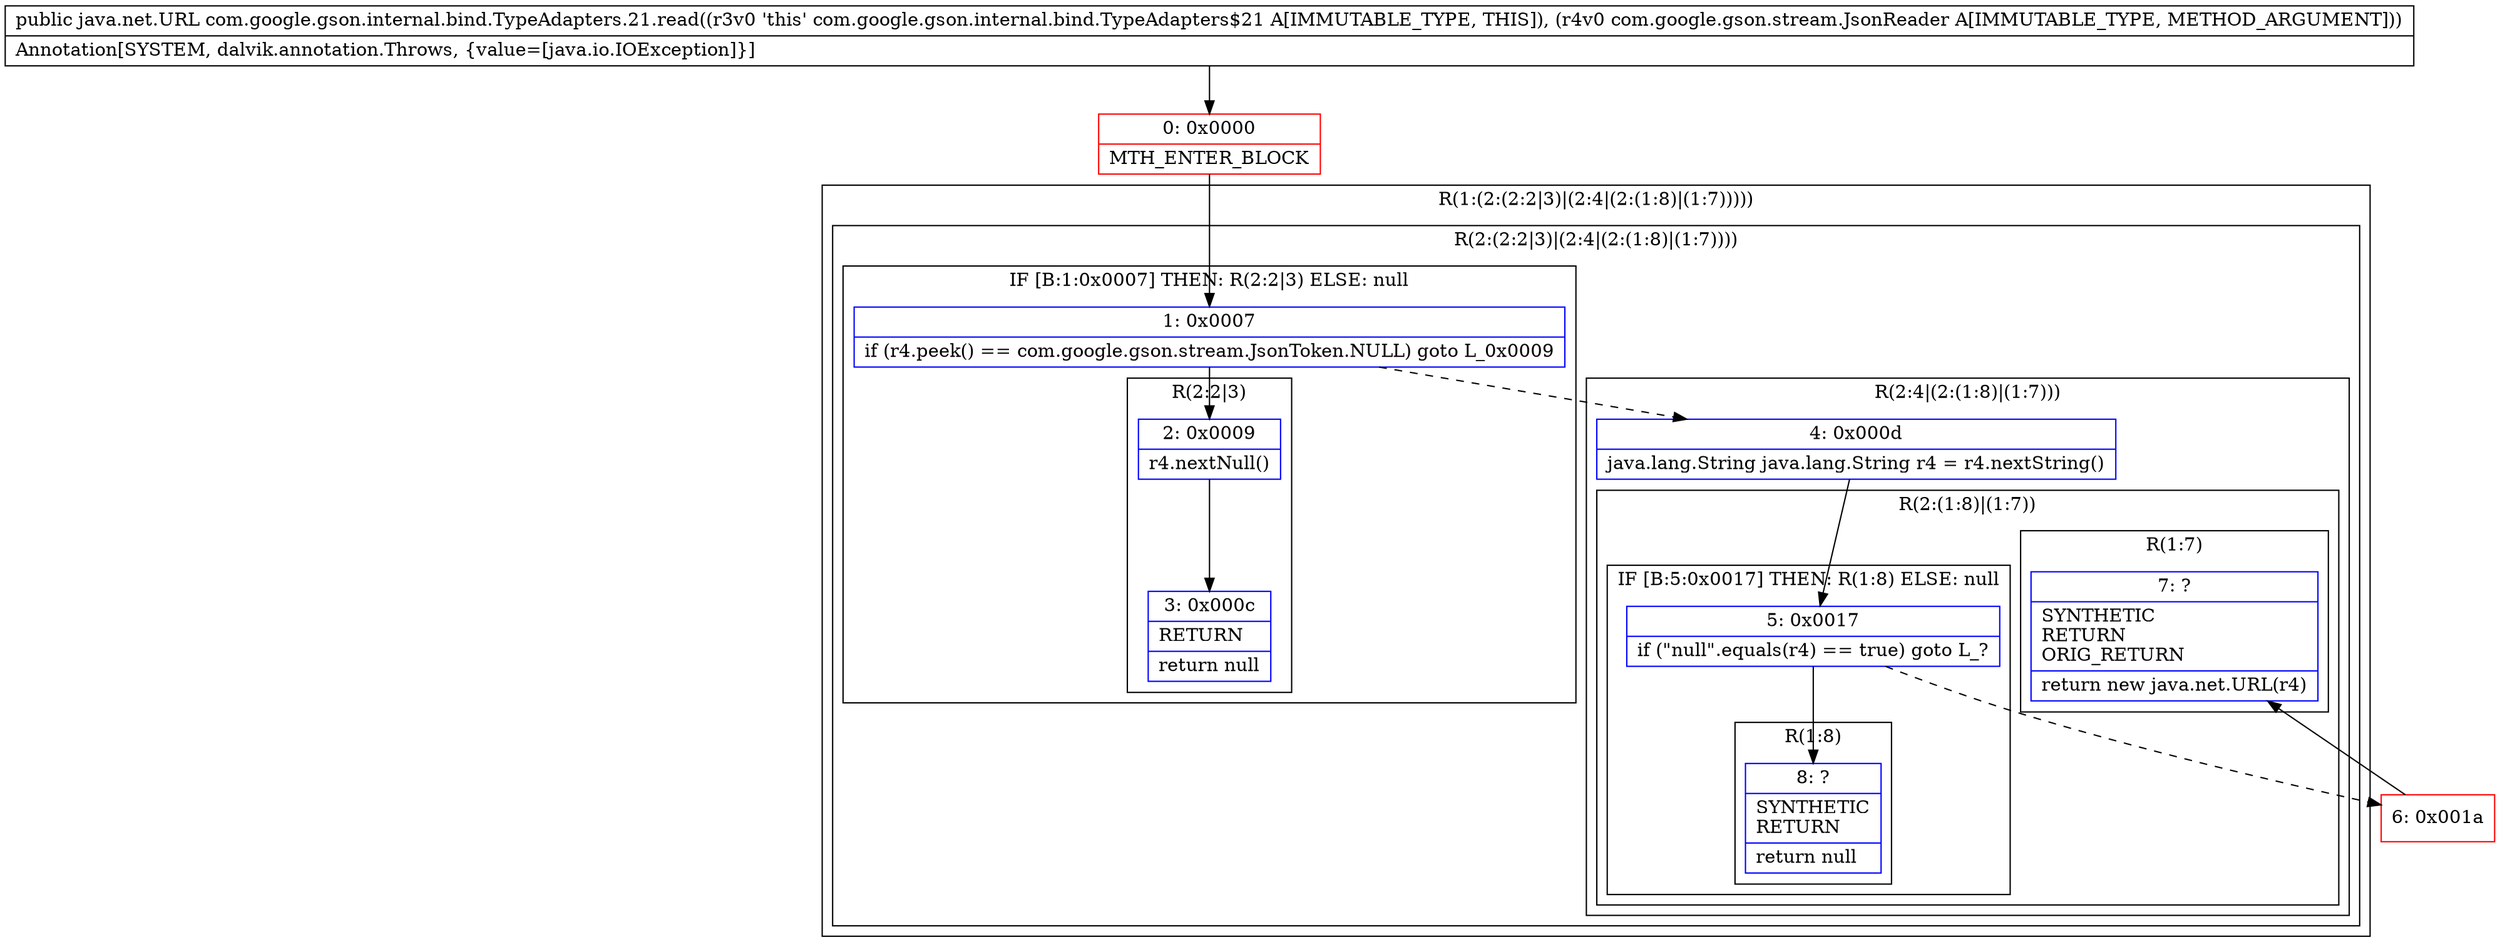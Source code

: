 digraph "CFG forcom.google.gson.internal.bind.TypeAdapters.21.read(Lcom\/google\/gson\/stream\/JsonReader;)Ljava\/net\/URL;" {
subgraph cluster_Region_416922182 {
label = "R(1:(2:(2:2|3)|(2:4|(2:(1:8)|(1:7)))))";
node [shape=record,color=blue];
subgraph cluster_Region_1561032107 {
label = "R(2:(2:2|3)|(2:4|(2:(1:8)|(1:7))))";
node [shape=record,color=blue];
subgraph cluster_IfRegion_573563608 {
label = "IF [B:1:0x0007] THEN: R(2:2|3) ELSE: null";
node [shape=record,color=blue];
Node_1 [shape=record,label="{1\:\ 0x0007|if (r4.peek() == com.google.gson.stream.JsonToken.NULL) goto L_0x0009\l}"];
subgraph cluster_Region_1318684513 {
label = "R(2:2|3)";
node [shape=record,color=blue];
Node_2 [shape=record,label="{2\:\ 0x0009|r4.nextNull()\l}"];
Node_3 [shape=record,label="{3\:\ 0x000c|RETURN\l|return null\l}"];
}
}
subgraph cluster_Region_1515005525 {
label = "R(2:4|(2:(1:8)|(1:7)))";
node [shape=record,color=blue];
Node_4 [shape=record,label="{4\:\ 0x000d|java.lang.String java.lang.String r4 = r4.nextString()\l}"];
subgraph cluster_Region_466030462 {
label = "R(2:(1:8)|(1:7))";
node [shape=record,color=blue];
subgraph cluster_IfRegion_949386630 {
label = "IF [B:5:0x0017] THEN: R(1:8) ELSE: null";
node [shape=record,color=blue];
Node_5 [shape=record,label="{5\:\ 0x0017|if (\"null\".equals(r4) == true) goto L_?\l}"];
subgraph cluster_Region_493324160 {
label = "R(1:8)";
node [shape=record,color=blue];
Node_8 [shape=record,label="{8\:\ ?|SYNTHETIC\lRETURN\l|return null\l}"];
}
}
subgraph cluster_Region_2051295391 {
label = "R(1:7)";
node [shape=record,color=blue];
Node_7 [shape=record,label="{7\:\ ?|SYNTHETIC\lRETURN\lORIG_RETURN\l|return new java.net.URL(r4)\l}"];
}
}
}
}
}
Node_0 [shape=record,color=red,label="{0\:\ 0x0000|MTH_ENTER_BLOCK\l}"];
Node_6 [shape=record,color=red,label="{6\:\ 0x001a}"];
MethodNode[shape=record,label="{public java.net.URL com.google.gson.internal.bind.TypeAdapters.21.read((r3v0 'this' com.google.gson.internal.bind.TypeAdapters$21 A[IMMUTABLE_TYPE, THIS]), (r4v0 com.google.gson.stream.JsonReader A[IMMUTABLE_TYPE, METHOD_ARGUMENT]))  | Annotation[SYSTEM, dalvik.annotation.Throws, \{value=[java.io.IOException]\}]\l}"];
MethodNode -> Node_0;
Node_1 -> Node_2;
Node_1 -> Node_4[style=dashed];
Node_2 -> Node_3;
Node_4 -> Node_5;
Node_5 -> Node_6[style=dashed];
Node_5 -> Node_8;
Node_0 -> Node_1;
Node_6 -> Node_7;
}

